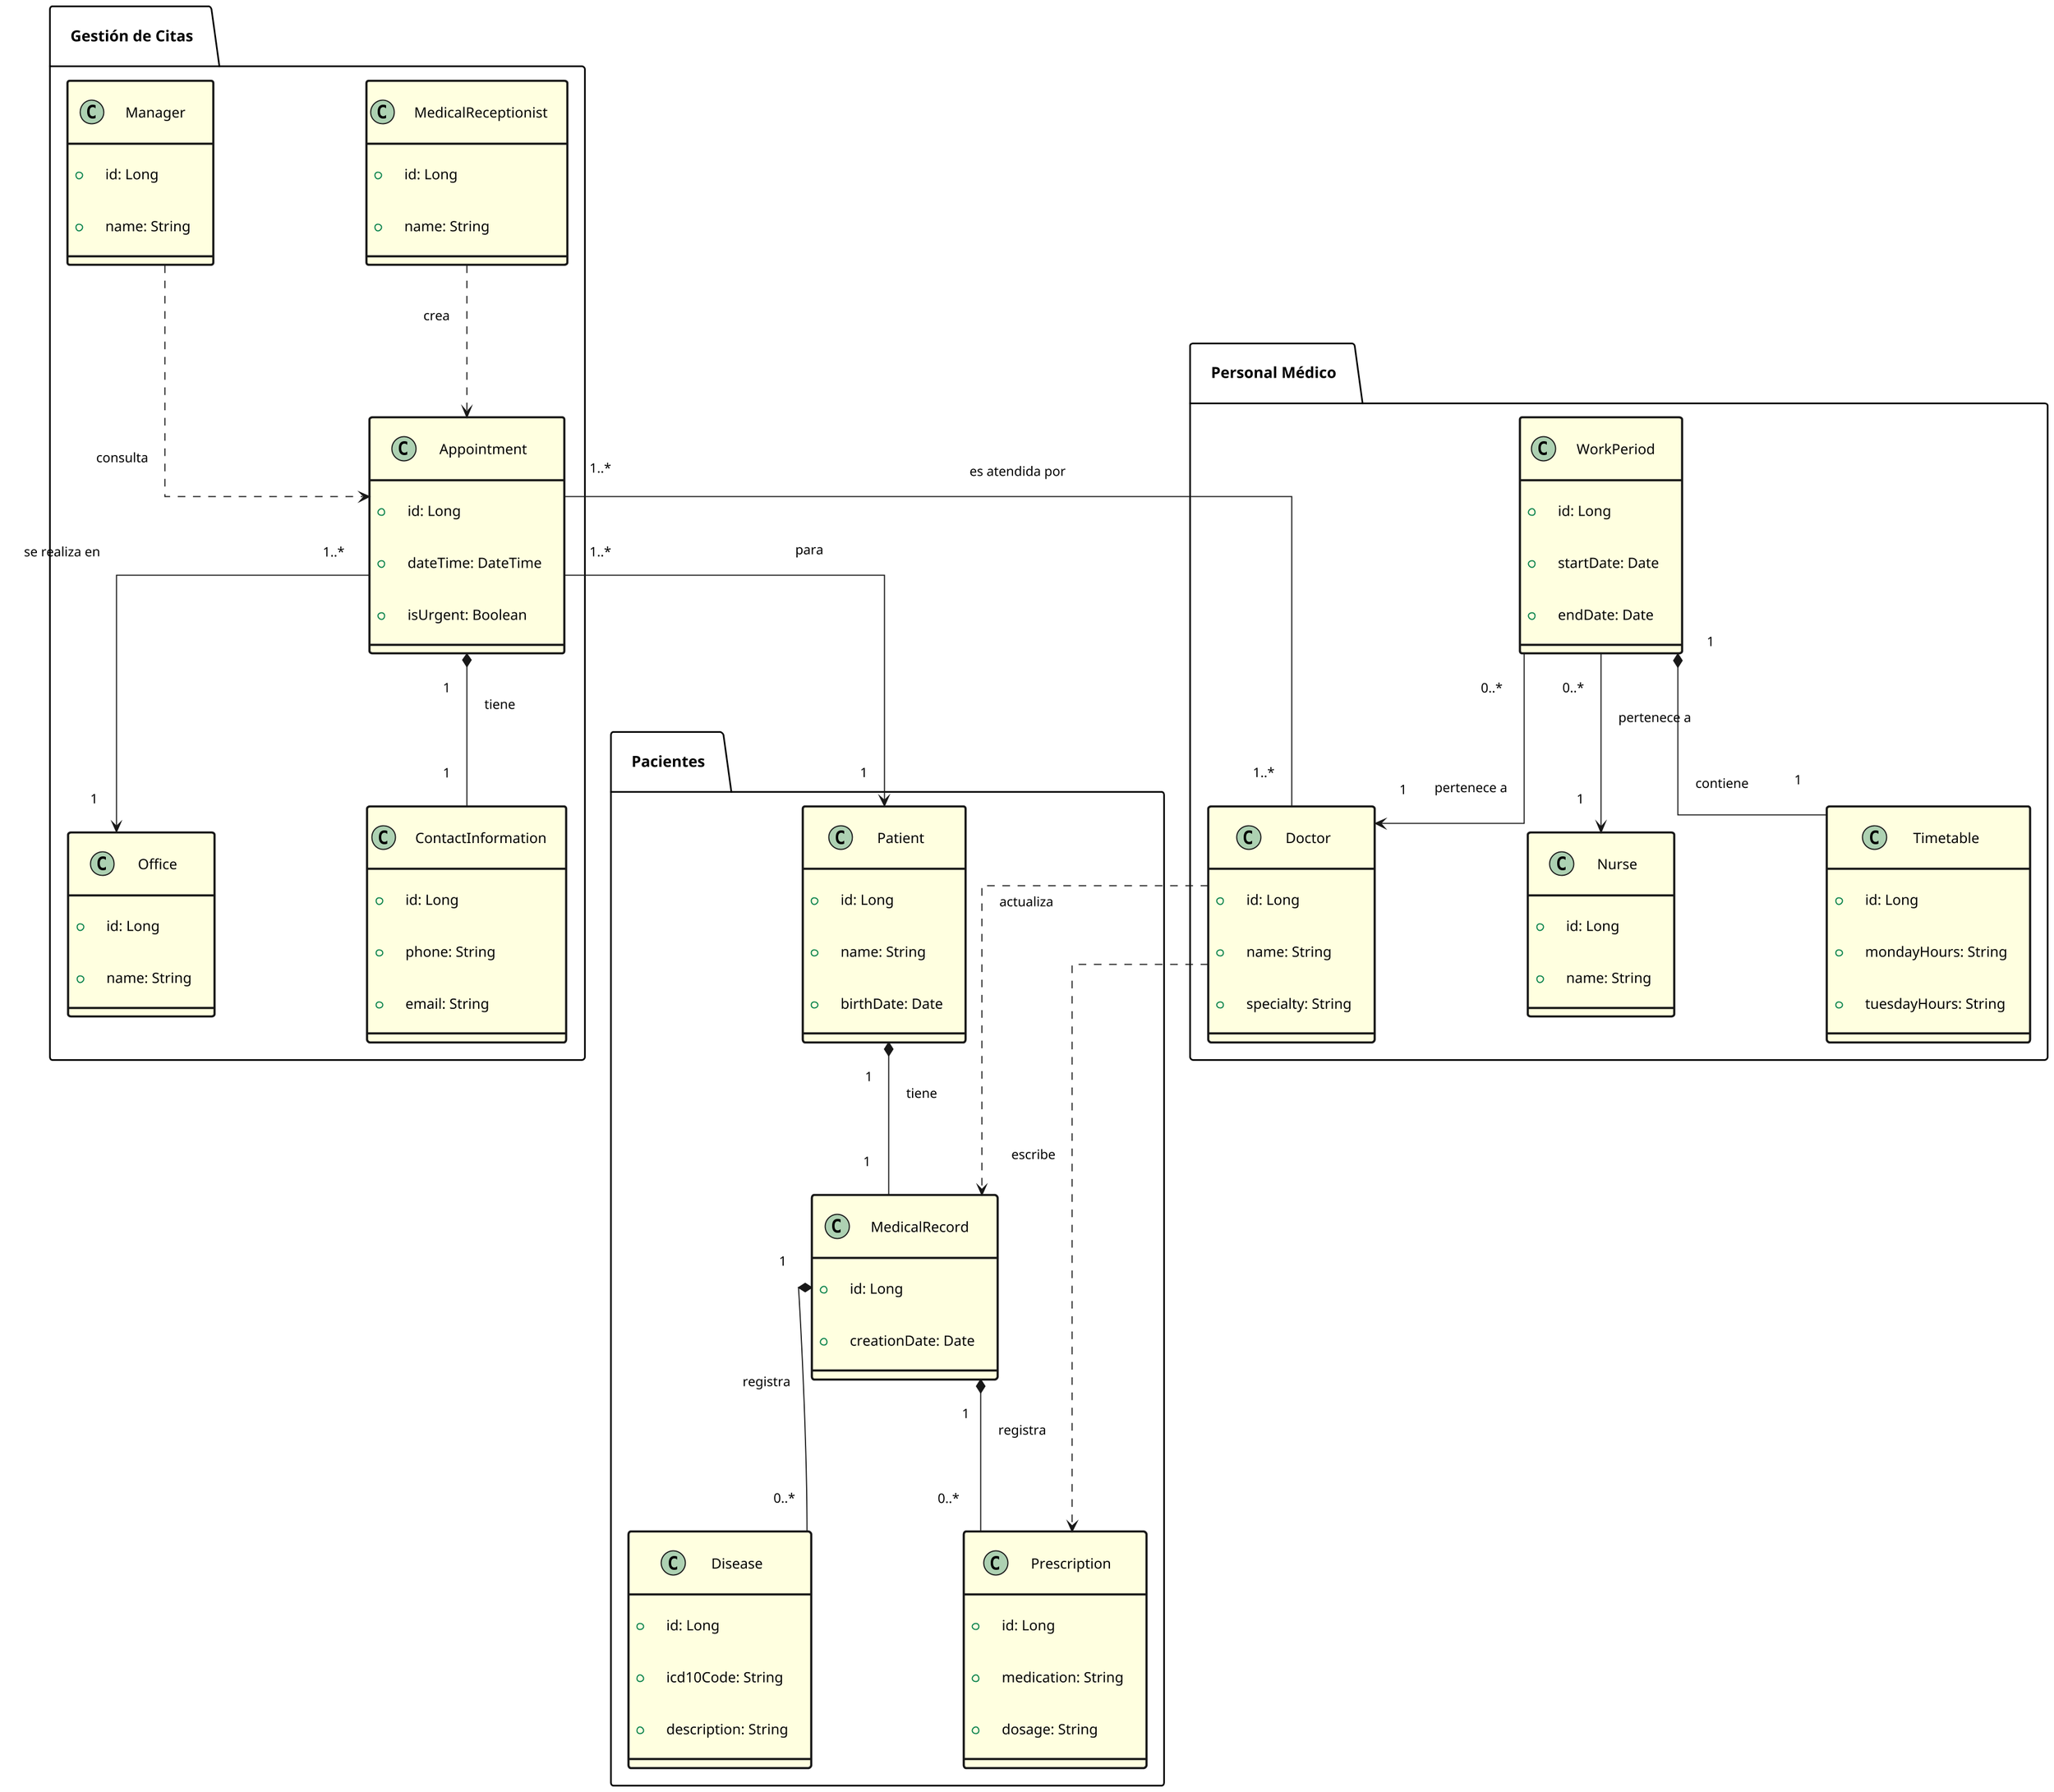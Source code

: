 @startuml

' Configuración
skinparam linetype ortho
skinparam nodesep 140
skinparam ranksep 140
scale 1.8

skinparam classFontSize 16
skinparam classAttributeFontSize 13
skinparam padding 15
skinparam classBackgroundColor LightYellow
skinparam classBorderThickness 2
skinparam ArrowFontSize 12

' MÓDULO 1: Gestión de Personal
package "Personal Médico" {
  class Doctor {
    + id: Long
    + name: String
    + specialty: String
  }
  
  class Nurse {
    + id: Long
    + name: String
  }
  
  class WorkPeriod {
    + id: Long
    + startDate: Date
    + endDate: Date
  }
  
  class Timetable {
    + id: Long
    + mondayHours: String
    + tuesdayHours: String
  }
  
  WorkPeriod "0..*" --> "1" Doctor : pertenece a
  WorkPeriod "0..*" --> "1" Nurse : pertenece a
  WorkPeriod "1" *-- "1" Timetable : contiene
}

' MÓDULO 2: Pacientes
package "Pacientes" {
  class Patient {
    + id: Long
    + name: String
    + birthDate: Date
  }
  
  class MedicalRecord {
    + id: Long
    + creationDate: Date
  }
  
  class Disease {
    + id: Long
    + icd10Code: String
    + description: String
  }
  
  class Prescription {
    + id: Long
    + medication: String
    + dosage: String
  }
  
  Patient "1" *-- "1" MedicalRecord : tiene
  MedicalRecord "1" *-- "0..*" Disease : registra
  MedicalRecord "1" *-- "0..*" Prescription : registra
}

' MÓDULO 3: Citas
package "Gestión de Citas" {
  class Appointment {
    + id: Long
    + dateTime: DateTime
    + isUrgent: Boolean
  }
  
  class Office {
    + id: Long
    + name: String
  }
  
  class ContactInformation {
    + id: Long
    + phone: String
    + email: String
  }
  
  class MedicalReceptionist {
    + id: Long
    + name: String
  }
  
  class Manager {
    + id: Long
    + name: String
  }
  
  Appointment "1" *-- "1" ContactInformation : tiene
  Appointment "1..*" --> "1" Office : se realiza en
  MedicalReceptionist ..> Appointment : crea
  Manager ..> Appointment : consulta
}

' Relaciones entre paquetes
Appointment "1..*" --> "1" Patient : para
Appointment "1..*" -- "1..*" Doctor : es atendida por
Doctor ..> MedicalRecord : actualiza
Doctor ..> Prescription : escribe

@enduml
